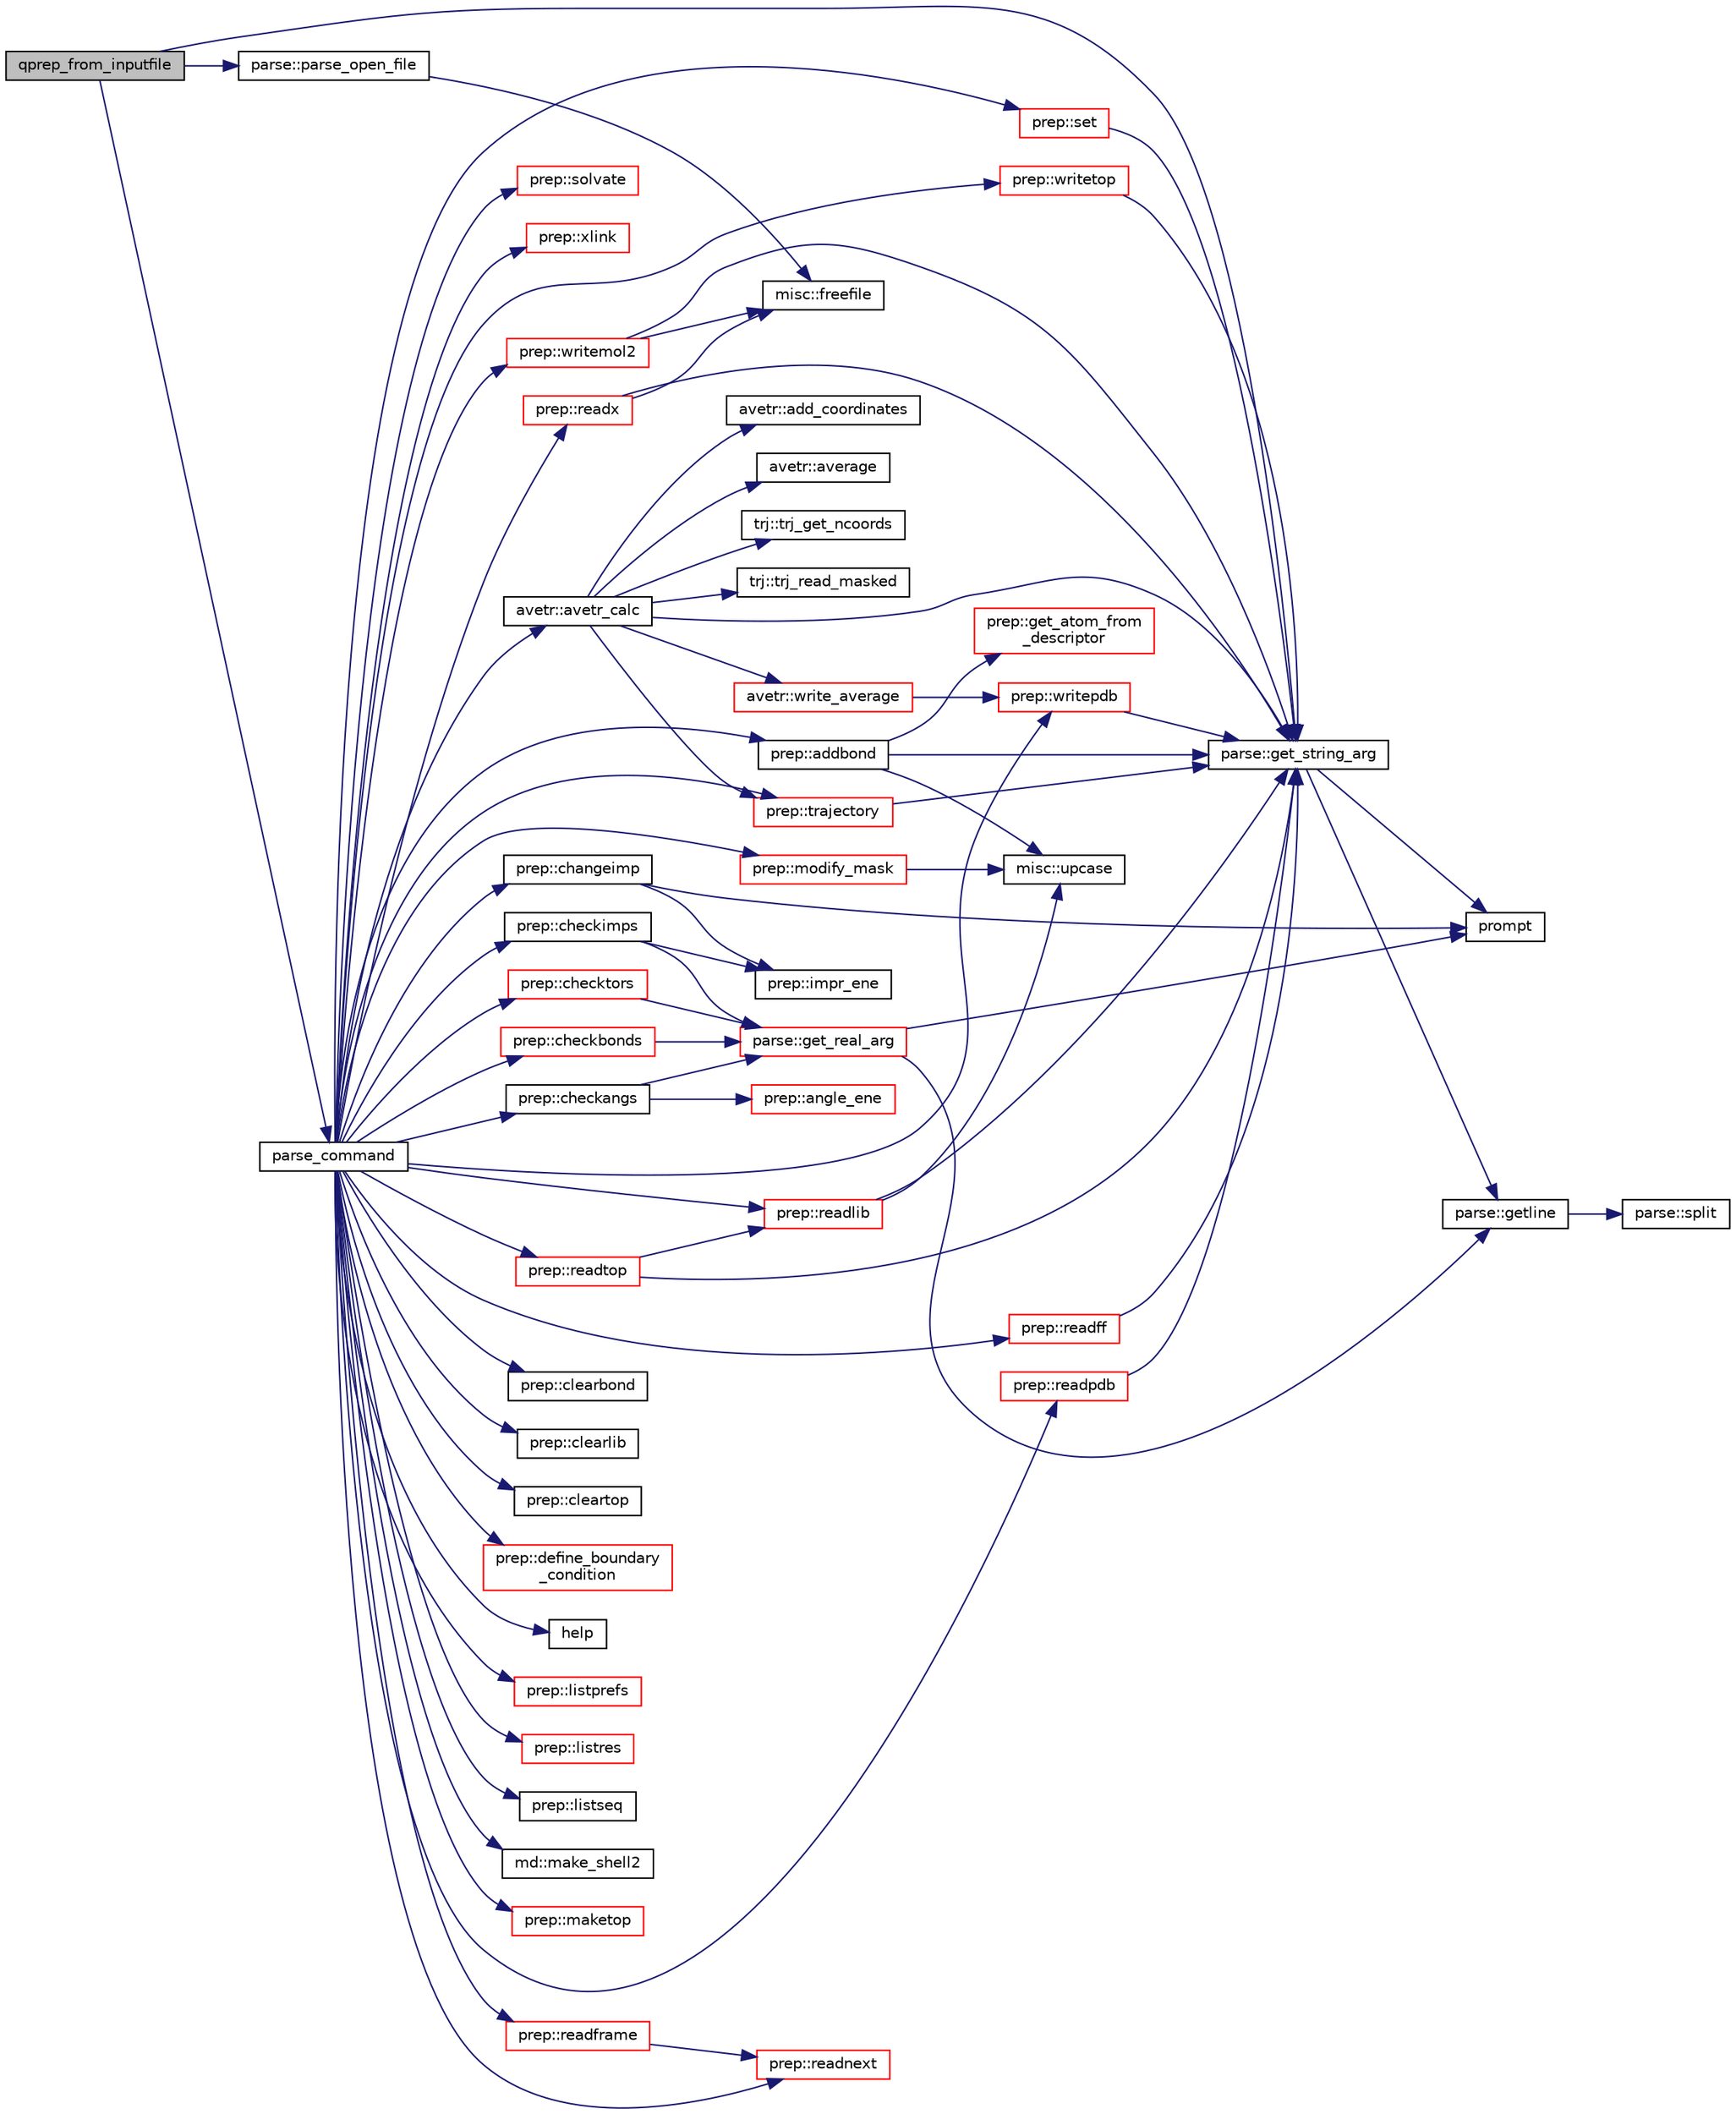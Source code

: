 digraph "qprep_from_inputfile"
{
  edge [fontname="Helvetica",fontsize="10",labelfontname="Helvetica",labelfontsize="10"];
  node [fontname="Helvetica",fontsize="10",shape=record];
  rankdir="LR";
  Node1 [label="qprep_from_inputfile",height=0.2,width=0.4,color="black", fillcolor="grey75", style="filled" fontcolor="black"];
  Node1 -> Node2 [color="midnightblue",fontsize="10",style="solid",fontname="Helvetica"];
  Node2 [label="parse::get_string_arg",height=0.2,width=0.4,color="black", fillcolor="white", style="filled",URL="$classparse.html#a17fdf061a0ee443c4a80c24d8e3cd11f"];
  Node2 -> Node3 [color="midnightblue",fontsize="10",style="solid",fontname="Helvetica"];
  Node3 [label="prompt",height=0.2,width=0.4,color="black", fillcolor="white", style="filled",URL="$qfep_8f90.html#a897ce0488192cf7f2a3ca4d41e5d73e3"];
  Node2 -> Node4 [color="midnightblue",fontsize="10",style="solid",fontname="Helvetica"];
  Node4 [label="parse::getline",height=0.2,width=0.4,color="black", fillcolor="white", style="filled",URL="$classparse.html#a362c49175b5f2d7f582dde6cb7b871af"];
  Node4 -> Node5 [color="midnightblue",fontsize="10",style="solid",fontname="Helvetica"];
  Node5 [label="parse::split",height=0.2,width=0.4,color="black", fillcolor="white", style="filled",URL="$classparse.html#a431f0c36309d6174287bde5e4d0e78e8"];
  Node1 -> Node6 [color="midnightblue",fontsize="10",style="solid",fontname="Helvetica"];
  Node6 [label="parse_command",height=0.2,width=0.4,color="black", fillcolor="white", style="filled",URL="$qprep_8f90.html#add7d58759b8d0826b87051647135e024"];
  Node6 -> Node7 [color="midnightblue",fontsize="10",style="solid",fontname="Helvetica"];
  Node7 [label="prep::addbond",height=0.2,width=0.4,color="black", fillcolor="white", style="filled",URL="$classprep.html#acadfec11c64fcb6b270659df6eda3423"];
  Node7 -> Node2 [color="midnightblue",fontsize="10",style="solid",fontname="Helvetica"];
  Node7 -> Node8 [color="midnightblue",fontsize="10",style="solid",fontname="Helvetica"];
  Node8 [label="prep::get_atom_from\l_descriptor",height=0.2,width=0.4,color="red", fillcolor="white", style="filled",URL="$classprep.html#aa1417fc48a24a3fd294d10f9254a0a0c"];
  Node7 -> Node9 [color="midnightblue",fontsize="10",style="solid",fontname="Helvetica"];
  Node9 [label="misc::upcase",height=0.2,width=0.4,color="black", fillcolor="white", style="filled",URL="$classmisc.html#a3d25ef800766f590365955680ff3ba2c"];
  Node6 -> Node10 [color="midnightblue",fontsize="10",style="solid",fontname="Helvetica"];
  Node10 [label="avetr::avetr_calc",height=0.2,width=0.4,color="black", fillcolor="white", style="filled",URL="$classavetr.html#a1fbe6b643dec51fc47c85540a07c896c"];
  Node10 -> Node11 [color="midnightblue",fontsize="10",style="solid",fontname="Helvetica"];
  Node11 [label="prep::trajectory",height=0.2,width=0.4,color="red", fillcolor="white", style="filled",URL="$classprep.html#aa25e33c6f5da38aba332f11ca5cff8f3"];
  Node11 -> Node2 [color="midnightblue",fontsize="10",style="solid",fontname="Helvetica"];
  Node10 -> Node12 [color="midnightblue",fontsize="10",style="solid",fontname="Helvetica"];
  Node12 [label="trj::trj_get_ncoords",height=0.2,width=0.4,color="black", fillcolor="white", style="filled",URL="$classtrj.html#aa27536bb45c1a940e73a162e2ebc02c3"];
  Node10 -> Node13 [color="midnightblue",fontsize="10",style="solid",fontname="Helvetica"];
  Node13 [label="trj::trj_read_masked",height=0.2,width=0.4,color="black", fillcolor="white", style="filled",URL="$classtrj.html#a950c6a0d068db4209e6d39114f00cb77"];
  Node10 -> Node14 [color="midnightblue",fontsize="10",style="solid",fontname="Helvetica"];
  Node14 [label="avetr::add_coordinates",height=0.2,width=0.4,color="black", fillcolor="white", style="filled",URL="$classavetr.html#aba7bd71c4ab208ec3f6f9242485c62e9"];
  Node10 -> Node2 [color="midnightblue",fontsize="10",style="solid",fontname="Helvetica"];
  Node10 -> Node15 [color="midnightblue",fontsize="10",style="solid",fontname="Helvetica"];
  Node15 [label="avetr::average",height=0.2,width=0.4,color="black", fillcolor="white", style="filled",URL="$classavetr.html#a941b904c2c76bdb1041d33b3638767de"];
  Node10 -> Node16 [color="midnightblue",fontsize="10",style="solid",fontname="Helvetica"];
  Node16 [label="avetr::write_average",height=0.2,width=0.4,color="red", fillcolor="white", style="filled",URL="$classavetr.html#abc64c300caa7295a817953c841196d50"];
  Node16 -> Node17 [color="midnightblue",fontsize="10",style="solid",fontname="Helvetica"];
  Node17 [label="prep::writepdb",height=0.2,width=0.4,color="red", fillcolor="white", style="filled",URL="$classprep.html#a86389b7be94682ea34144a6086ebf289"];
  Node17 -> Node2 [color="midnightblue",fontsize="10",style="solid",fontname="Helvetica"];
  Node6 -> Node18 [color="midnightblue",fontsize="10",style="solid",fontname="Helvetica"];
  Node18 [label="prep::changeimp",height=0.2,width=0.4,color="black", fillcolor="white", style="filled",URL="$classprep.html#ad6bd84f0763211bf5153b296e98f8eb8"];
  Node18 -> Node3 [color="midnightblue",fontsize="10",style="solid",fontname="Helvetica"];
  Node18 -> Node19 [color="midnightblue",fontsize="10",style="solid",fontname="Helvetica"];
  Node19 [label="prep::impr_ene",height=0.2,width=0.4,color="black", fillcolor="white", style="filled",URL="$classprep.html#ae5d14f28b42c21cbeac0a6d01b437b0a"];
  Node6 -> Node20 [color="midnightblue",fontsize="10",style="solid",fontname="Helvetica"];
  Node20 [label="prep::checkangs",height=0.2,width=0.4,color="black", fillcolor="white", style="filled",URL="$classprep.html#a7ac174f5565d619eba52fbd3857ecc09"];
  Node20 -> Node21 [color="midnightblue",fontsize="10",style="solid",fontname="Helvetica"];
  Node21 [label="parse::get_real_arg",height=0.2,width=0.4,color="red", fillcolor="white", style="filled",URL="$classparse.html#a9941ab0c7c89dad4ed63753dda092274"];
  Node21 -> Node3 [color="midnightblue",fontsize="10",style="solid",fontname="Helvetica"];
  Node21 -> Node4 [color="midnightblue",fontsize="10",style="solid",fontname="Helvetica"];
  Node20 -> Node22 [color="midnightblue",fontsize="10",style="solid",fontname="Helvetica"];
  Node22 [label="prep::angle_ene",height=0.2,width=0.4,color="red", fillcolor="white", style="filled",URL="$classprep.html#a5b47d59f9e81a2b2ef38e462a396bb5e"];
  Node6 -> Node23 [color="midnightblue",fontsize="10",style="solid",fontname="Helvetica"];
  Node23 [label="prep::checkbonds",height=0.2,width=0.4,color="red", fillcolor="white", style="filled",URL="$classprep.html#a8d372a19058ff7689d991fd5a1926c3c"];
  Node23 -> Node21 [color="midnightblue",fontsize="10",style="solid",fontname="Helvetica"];
  Node6 -> Node24 [color="midnightblue",fontsize="10",style="solid",fontname="Helvetica"];
  Node24 [label="prep::checkimps",height=0.2,width=0.4,color="black", fillcolor="white", style="filled",URL="$classprep.html#a61d9fe11fd8e2fcacee27aed5b2d03df"];
  Node24 -> Node21 [color="midnightblue",fontsize="10",style="solid",fontname="Helvetica"];
  Node24 -> Node19 [color="midnightblue",fontsize="10",style="solid",fontname="Helvetica"];
  Node6 -> Node25 [color="midnightblue",fontsize="10",style="solid",fontname="Helvetica"];
  Node25 [label="prep::checktors",height=0.2,width=0.4,color="red", fillcolor="white", style="filled",URL="$classprep.html#a78d4b6ccd1cf10b70d165ca709f2a1a3"];
  Node25 -> Node21 [color="midnightblue",fontsize="10",style="solid",fontname="Helvetica"];
  Node6 -> Node26 [color="midnightblue",fontsize="10",style="solid",fontname="Helvetica"];
  Node26 [label="prep::clearbond",height=0.2,width=0.4,color="black", fillcolor="white", style="filled",URL="$classprep.html#a24b3ed27b340b275c00ec436ee42f541"];
  Node6 -> Node27 [color="midnightblue",fontsize="10",style="solid",fontname="Helvetica"];
  Node27 [label="prep::clearlib",height=0.2,width=0.4,color="black", fillcolor="white", style="filled",URL="$classprep.html#a178e327edc517c88f0c9b73deaea4ea5"];
  Node6 -> Node28 [color="midnightblue",fontsize="10",style="solid",fontname="Helvetica"];
  Node28 [label="prep::cleartop",height=0.2,width=0.4,color="black", fillcolor="white", style="filled",URL="$classprep.html#ab6d8d62fc9dadbde610b37b9efe4413a"];
  Node6 -> Node29 [color="midnightblue",fontsize="10",style="solid",fontname="Helvetica"];
  Node29 [label="prep::define_boundary\l_condition",height=0.2,width=0.4,color="red", fillcolor="white", style="filled",URL="$classprep.html#a63b4a8d3ff88f78114eb1d70ba5fbef1"];
  Node6 -> Node30 [color="midnightblue",fontsize="10",style="solid",fontname="Helvetica"];
  Node30 [label="help",height=0.2,width=0.4,color="black", fillcolor="white", style="filled",URL="$qprep_8f90.html#af83560a0993e7a1fc40ca7e6f01f7baa"];
  Node6 -> Node31 [color="midnightblue",fontsize="10",style="solid",fontname="Helvetica"];
  Node31 [label="prep::listprefs",height=0.2,width=0.4,color="red", fillcolor="white", style="filled",URL="$classprep.html#a98a2bbf68312eda5398cd628a5acad6d"];
  Node6 -> Node32 [color="midnightblue",fontsize="10",style="solid",fontname="Helvetica"];
  Node32 [label="prep::listres",height=0.2,width=0.4,color="red", fillcolor="white", style="filled",URL="$classprep.html#a826ccdfd790c158de7a5c69009883282"];
  Node6 -> Node33 [color="midnightblue",fontsize="10",style="solid",fontname="Helvetica"];
  Node33 [label="prep::listseq",height=0.2,width=0.4,color="black", fillcolor="white", style="filled",URL="$classprep.html#a79d5c64b6e03f8453c97ee7e4b0adbc5"];
  Node6 -> Node34 [color="midnightblue",fontsize="10",style="solid",fontname="Helvetica"];
  Node34 [label="md::make_shell2",height=0.2,width=0.4,color="black", fillcolor="white", style="filled",URL="$classmd.html#aea303b7615d20bf4abf1e84b496fd646"];
  Node6 -> Node35 [color="midnightblue",fontsize="10",style="solid",fontname="Helvetica"];
  Node35 [label="prep::maketop",height=0.2,width=0.4,color="red", fillcolor="white", style="filled",URL="$classprep.html#ac1b20bb4677de808773357bae4f5b4a5"];
  Node6 -> Node36 [color="midnightblue",fontsize="10",style="solid",fontname="Helvetica"];
  Node36 [label="prep::modify_mask",height=0.2,width=0.4,color="red", fillcolor="white", style="filled",URL="$classprep.html#a977d8921a8e453a4a83f89e42147e5e9"];
  Node36 -> Node9 [color="midnightblue",fontsize="10",style="solid",fontname="Helvetica"];
  Node6 -> Node37 [color="midnightblue",fontsize="10",style="solid",fontname="Helvetica"];
  Node37 [label="prep::readff",height=0.2,width=0.4,color="red", fillcolor="white", style="filled",URL="$classprep.html#a266a5e1af478996cb0484355015fbd31"];
  Node37 -> Node2 [color="midnightblue",fontsize="10",style="solid",fontname="Helvetica"];
  Node6 -> Node38 [color="midnightblue",fontsize="10",style="solid",fontname="Helvetica"];
  Node38 [label="prep::readframe",height=0.2,width=0.4,color="red", fillcolor="white", style="filled",URL="$classprep.html#a76cc92e2a4be8c7ee740c6ba35b8789b"];
  Node38 -> Node39 [color="midnightblue",fontsize="10",style="solid",fontname="Helvetica"];
  Node39 [label="prep::readnext",height=0.2,width=0.4,color="red", fillcolor="white", style="filled",URL="$classprep.html#ab41936ec09ac09e102a791f2c28d8c37"];
  Node6 -> Node40 [color="midnightblue",fontsize="10",style="solid",fontname="Helvetica"];
  Node40 [label="prep::readlib",height=0.2,width=0.4,color="red", fillcolor="white", style="filled",URL="$classprep.html#a5416ced67e818030602fa86ed687ac6b"];
  Node40 -> Node2 [color="midnightblue",fontsize="10",style="solid",fontname="Helvetica"];
  Node40 -> Node9 [color="midnightblue",fontsize="10",style="solid",fontname="Helvetica"];
  Node6 -> Node39 [color="midnightblue",fontsize="10",style="solid",fontname="Helvetica"];
  Node6 -> Node41 [color="midnightblue",fontsize="10",style="solid",fontname="Helvetica"];
  Node41 [label="prep::readpdb",height=0.2,width=0.4,color="red", fillcolor="white", style="filled",URL="$classprep.html#a11614f4fd619fd0eb99727e258ca2300"];
  Node41 -> Node2 [color="midnightblue",fontsize="10",style="solid",fontname="Helvetica"];
  Node6 -> Node42 [color="midnightblue",fontsize="10",style="solid",fontname="Helvetica"];
  Node42 [label="prep::readtop",height=0.2,width=0.4,color="red", fillcolor="white", style="filled",URL="$classprep.html#a59d775f3eb60a2041f8a27c882d3bc70"];
  Node42 -> Node2 [color="midnightblue",fontsize="10",style="solid",fontname="Helvetica"];
  Node42 -> Node40 [color="midnightblue",fontsize="10",style="solid",fontname="Helvetica"];
  Node6 -> Node43 [color="midnightblue",fontsize="10",style="solid",fontname="Helvetica"];
  Node43 [label="prep::readx",height=0.2,width=0.4,color="red", fillcolor="white", style="filled",URL="$classprep.html#ab2a8422cb6cb324200f5b5bf3083675c"];
  Node43 -> Node2 [color="midnightblue",fontsize="10",style="solid",fontname="Helvetica"];
  Node43 -> Node44 [color="midnightblue",fontsize="10",style="solid",fontname="Helvetica"];
  Node44 [label="misc::freefile",height=0.2,width=0.4,color="black", fillcolor="white", style="filled",URL="$classmisc.html#aaa874447823dfa2d2c7fcf6eb80ebd70"];
  Node6 -> Node45 [color="midnightblue",fontsize="10",style="solid",fontname="Helvetica"];
  Node45 [label="prep::set",height=0.2,width=0.4,color="red", fillcolor="white", style="filled",URL="$classprep.html#a970e6693d83b14e44100bacdd3ad4132"];
  Node45 -> Node2 [color="midnightblue",fontsize="10",style="solid",fontname="Helvetica"];
  Node6 -> Node46 [color="midnightblue",fontsize="10",style="solid",fontname="Helvetica"];
  Node46 [label="prep::solvate",height=0.2,width=0.4,color="red", fillcolor="white", style="filled",URL="$classprep.html#ab40618e65f3f9ff77388540cc08fb857"];
  Node6 -> Node11 [color="midnightblue",fontsize="10",style="solid",fontname="Helvetica"];
  Node6 -> Node47 [color="midnightblue",fontsize="10",style="solid",fontname="Helvetica"];
  Node47 [label="prep::writemol2",height=0.2,width=0.4,color="red", fillcolor="white", style="filled",URL="$classprep.html#ad083f95844e256edae2a0a1f08770477"];
  Node47 -> Node2 [color="midnightblue",fontsize="10",style="solid",fontname="Helvetica"];
  Node47 -> Node44 [color="midnightblue",fontsize="10",style="solid",fontname="Helvetica"];
  Node6 -> Node17 [color="midnightblue",fontsize="10",style="solid",fontname="Helvetica"];
  Node6 -> Node48 [color="midnightblue",fontsize="10",style="solid",fontname="Helvetica"];
  Node48 [label="prep::writetop",height=0.2,width=0.4,color="red", fillcolor="white", style="filled",URL="$classprep.html#a9c1837f9f9cc480111bc869021782ba7"];
  Node48 -> Node2 [color="midnightblue",fontsize="10",style="solid",fontname="Helvetica"];
  Node6 -> Node49 [color="midnightblue",fontsize="10",style="solid",fontname="Helvetica"];
  Node49 [label="prep::xlink",height=0.2,width=0.4,color="red", fillcolor="white", style="filled",URL="$classprep.html#a9e4f40f3858e73e7e2e5e520a6e99cf0"];
  Node1 -> Node50 [color="midnightblue",fontsize="10",style="solid",fontname="Helvetica"];
  Node50 [label="parse::parse_open_file",height=0.2,width=0.4,color="black", fillcolor="white", style="filled",URL="$classparse.html#a47fc9e589e366b44ddbdcc0a05ce0052"];
  Node50 -> Node44 [color="midnightblue",fontsize="10",style="solid",fontname="Helvetica"];
}
